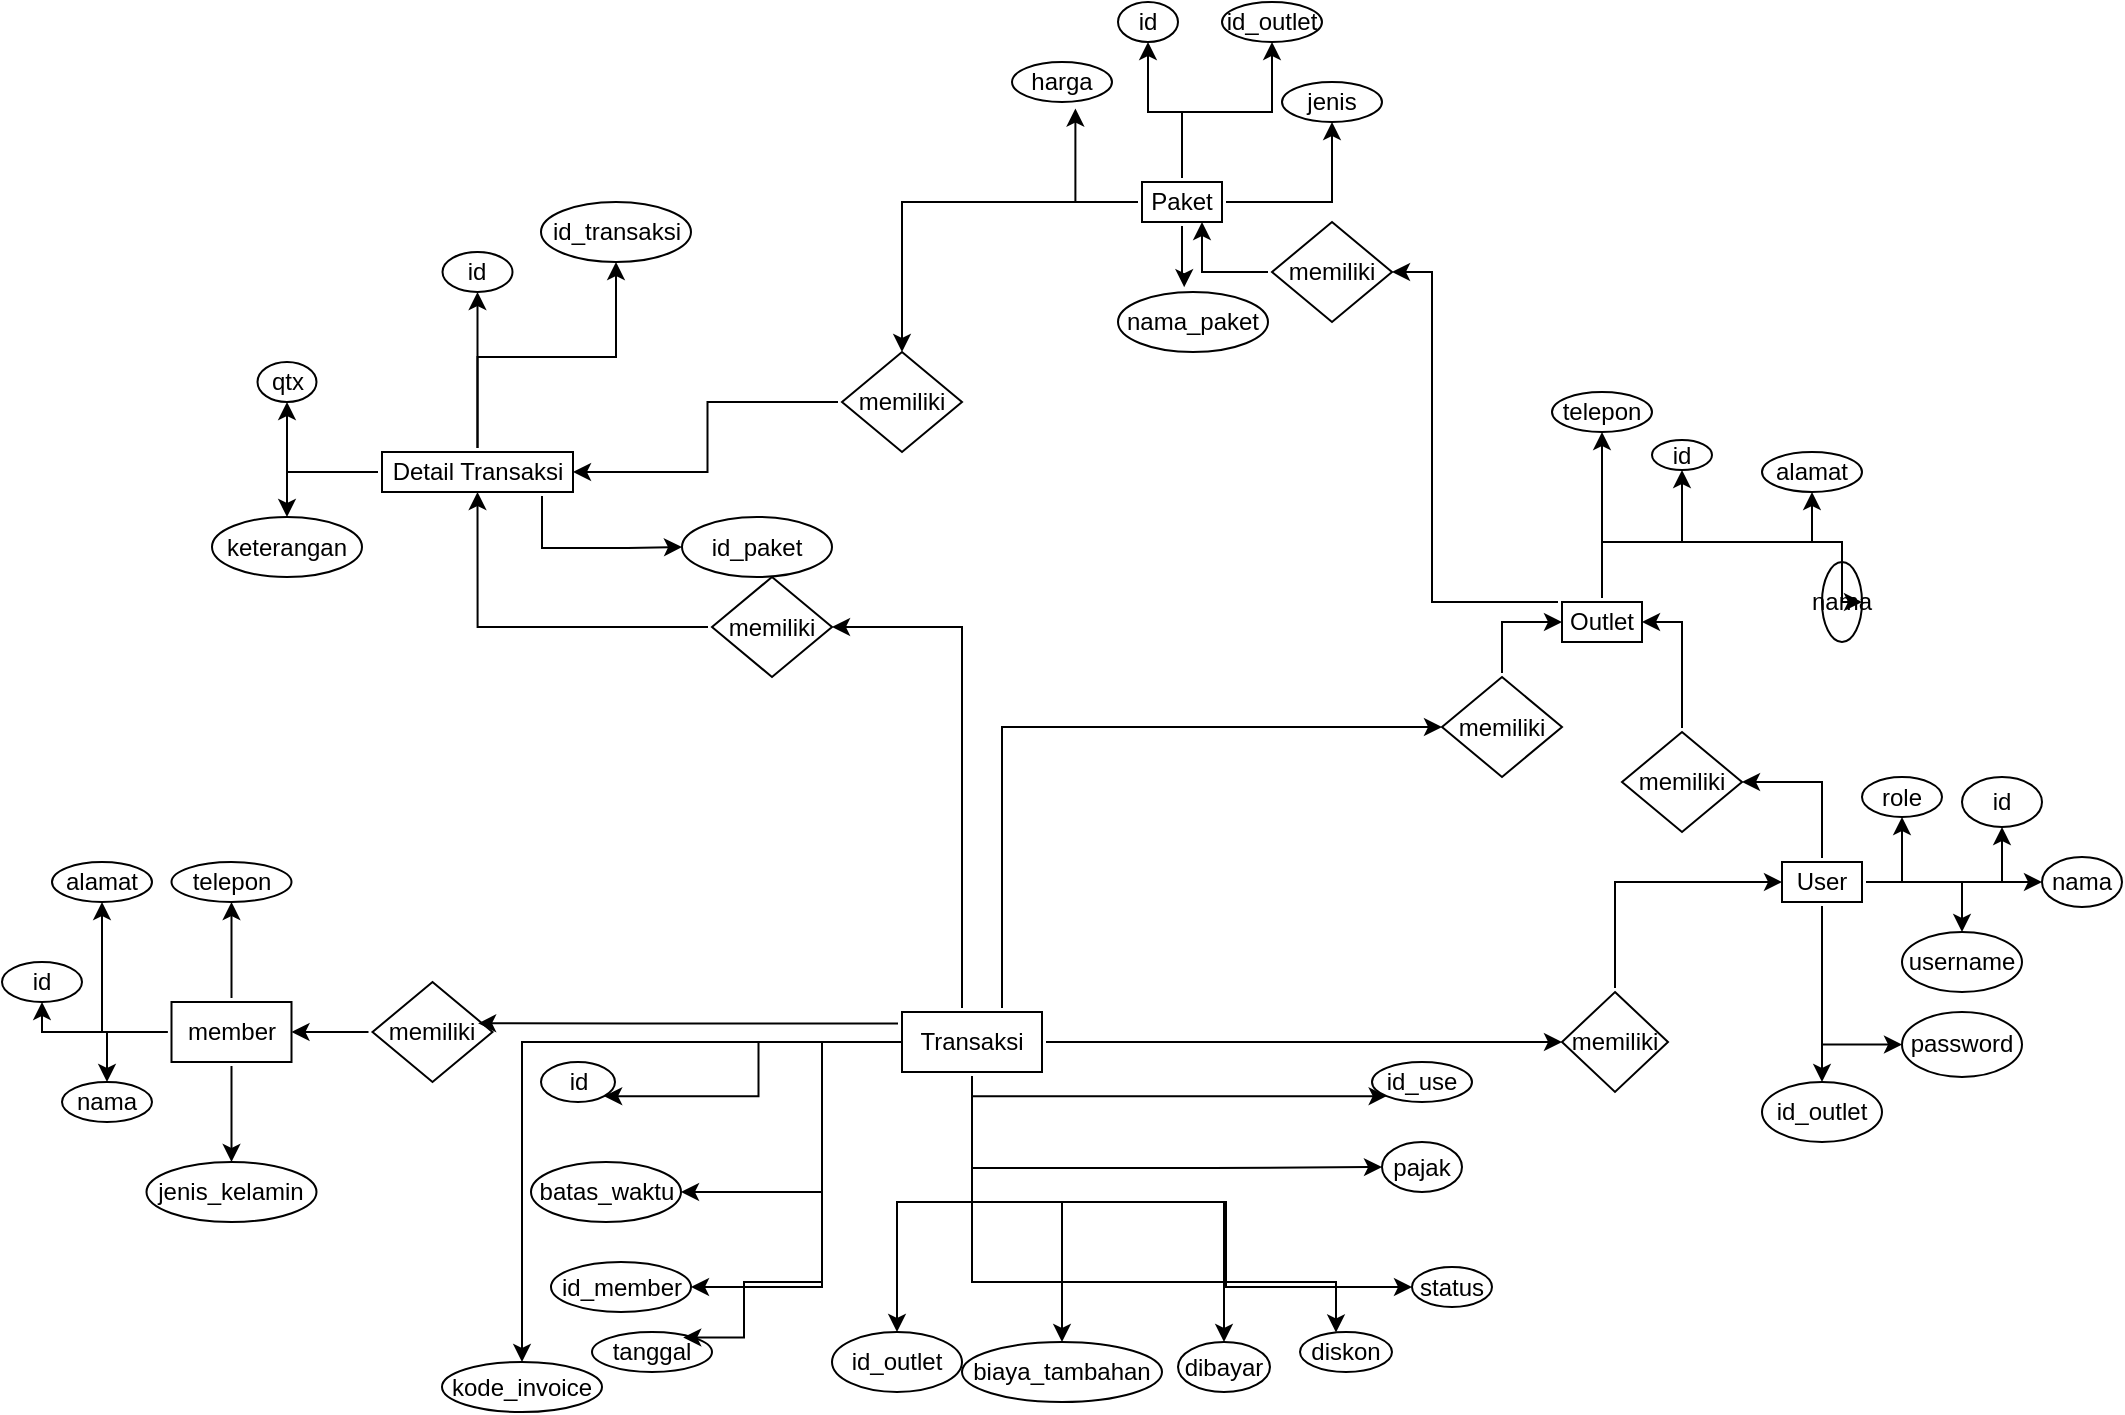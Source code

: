 <mxfile version="20.8.20" type="github">
  <diagram name="Halaman-1" id="Qou2P9rM99huDepKT0rA">
    <mxGraphModel dx="1517" dy="604" grid="1" gridSize="10" guides="1" tooltips="1" connect="1" arrows="1" fold="1" page="1" pageScale="1" pageWidth="827" pageHeight="1169" math="0" shadow="0">
      <root>
        <mxCell id="0" />
        <mxCell id="1" parent="0" />
        <mxCell id="KCo2fHze2O6bLubkQ83y-54" style="edgeStyle=orthogonalEdgeStyle;rounded=0;orthogonalLoop=1;jettySize=auto;html=1;entryX=0.76;entryY=0.137;entryDx=0;entryDy=0;entryPerimeter=0;" edge="1" parent="1" source="KCo2fHze2O6bLubkQ83y-4" target="KCo2fHze2O6bLubkQ83y-20">
          <mxGeometry relative="1" as="geometry">
            <Array as="points">
              <mxPoint x="390" y="870" />
              <mxPoint x="390" y="990" />
              <mxPoint x="351" y="990" />
            </Array>
          </mxGeometry>
        </mxCell>
        <mxCell id="KCo2fHze2O6bLubkQ83y-59" style="edgeStyle=orthogonalEdgeStyle;rounded=0;orthogonalLoop=1;jettySize=auto;html=1;entryX=0.88;entryY=0.413;entryDx=0;entryDy=0;entryPerimeter=0;sourcePerimeterSpacing=2;" edge="1" parent="1" source="KCo2fHze2O6bLubkQ83y-4" target="KCo2fHze2O6bLubkQ83y-25">
          <mxGeometry relative="1" as="geometry">
            <Array as="points">
              <mxPoint x="295" y="860" />
            </Array>
          </mxGeometry>
        </mxCell>
        <mxCell id="KCo2fHze2O6bLubkQ83y-76" style="edgeStyle=orthogonalEdgeStyle;rounded=0;orthogonalLoop=1;jettySize=auto;html=1;sourcePerimeterSpacing=2;" edge="1" parent="1" source="KCo2fHze2O6bLubkQ83y-4" target="KCo2fHze2O6bLubkQ83y-66">
          <mxGeometry relative="1" as="geometry" />
        </mxCell>
        <mxCell id="KCo2fHze2O6bLubkQ83y-101" style="edgeStyle=orthogonalEdgeStyle;rounded=0;orthogonalLoop=1;jettySize=auto;html=1;entryX=0;entryY=0.5;entryDx=0;entryDy=0;sourcePerimeterSpacing=2;" edge="1" parent="1" source="KCo2fHze2O6bLubkQ83y-4" target="KCo2fHze2O6bLubkQ83y-99">
          <mxGeometry relative="1" as="geometry">
            <Array as="points">
              <mxPoint x="480" y="713" />
            </Array>
          </mxGeometry>
        </mxCell>
        <mxCell id="KCo2fHze2O6bLubkQ83y-160" style="edgeStyle=orthogonalEdgeStyle;rounded=0;orthogonalLoop=1;jettySize=auto;html=1;entryX=1;entryY=0.5;entryDx=0;entryDy=0;sourcePerimeterSpacing=2;" edge="1" parent="1" source="KCo2fHze2O6bLubkQ83y-4" target="KCo2fHze2O6bLubkQ83y-142">
          <mxGeometry relative="1" as="geometry">
            <Array as="points">
              <mxPoint x="460" y="663" />
            </Array>
          </mxGeometry>
        </mxCell>
        <mxCell id="KCo2fHze2O6bLubkQ83y-163" style="edgeStyle=orthogonalEdgeStyle;rounded=0;orthogonalLoop=1;jettySize=auto;html=1;entryX=1;entryY=1;entryDx=0;entryDy=0;sourcePerimeterSpacing=2;" edge="1" parent="1" source="KCo2fHze2O6bLubkQ83y-4" target="KCo2fHze2O6bLubkQ83y-11">
          <mxGeometry relative="1" as="geometry" />
        </mxCell>
        <mxCell id="KCo2fHze2O6bLubkQ83y-164" style="edgeStyle=orthogonalEdgeStyle;rounded=0;orthogonalLoop=1;jettySize=auto;html=1;entryX=1;entryY=0.5;entryDx=0;entryDy=0;sourcePerimeterSpacing=2;" edge="1" parent="1" source="KCo2fHze2O6bLubkQ83y-4" target="KCo2fHze2O6bLubkQ83y-19">
          <mxGeometry relative="1" as="geometry">
            <Array as="points">
              <mxPoint x="390" y="870" />
              <mxPoint x="390" y="945" />
            </Array>
          </mxGeometry>
        </mxCell>
        <mxCell id="KCo2fHze2O6bLubkQ83y-165" style="edgeStyle=orthogonalEdgeStyle;rounded=0;orthogonalLoop=1;jettySize=auto;html=1;entryX=1;entryY=0.5;entryDx=0;entryDy=0;sourcePerimeterSpacing=2;" edge="1" parent="1" source="KCo2fHze2O6bLubkQ83y-4" target="KCo2fHze2O6bLubkQ83y-22">
          <mxGeometry relative="1" as="geometry">
            <Array as="points">
              <mxPoint x="390" y="870" />
              <mxPoint x="390" y="993" />
            </Array>
          </mxGeometry>
        </mxCell>
        <mxCell id="KCo2fHze2O6bLubkQ83y-166" style="edgeStyle=orthogonalEdgeStyle;rounded=0;orthogonalLoop=1;jettySize=auto;html=1;entryX=0.5;entryY=0;entryDx=0;entryDy=0;sourcePerimeterSpacing=2;" edge="1" parent="1" source="KCo2fHze2O6bLubkQ83y-4" target="KCo2fHze2O6bLubkQ83y-23">
          <mxGeometry relative="1" as="geometry">
            <Array as="points">
              <mxPoint x="240" y="870" />
            </Array>
          </mxGeometry>
        </mxCell>
        <mxCell id="KCo2fHze2O6bLubkQ83y-167" style="edgeStyle=orthogonalEdgeStyle;rounded=0;orthogonalLoop=1;jettySize=auto;html=1;entryX=0.5;entryY=0;entryDx=0;entryDy=0;sourcePerimeterSpacing=2;" edge="1" parent="1" source="KCo2fHze2O6bLubkQ83y-4" target="KCo2fHze2O6bLubkQ83y-5">
          <mxGeometry relative="1" as="geometry" />
        </mxCell>
        <mxCell id="KCo2fHze2O6bLubkQ83y-168" style="edgeStyle=orthogonalEdgeStyle;rounded=0;orthogonalLoop=1;jettySize=auto;html=1;entryX=0.5;entryY=0;entryDx=0;entryDy=0;sourcePerimeterSpacing=2;" edge="1" parent="1" source="KCo2fHze2O6bLubkQ83y-4" target="KCo2fHze2O6bLubkQ83y-18">
          <mxGeometry relative="1" as="geometry">
            <Array as="points">
              <mxPoint x="465" y="950" />
              <mxPoint x="510" y="950" />
            </Array>
          </mxGeometry>
        </mxCell>
        <mxCell id="KCo2fHze2O6bLubkQ83y-169" style="edgeStyle=orthogonalEdgeStyle;rounded=0;orthogonalLoop=1;jettySize=auto;html=1;sourcePerimeterSpacing=2;" edge="1" parent="1" source="KCo2fHze2O6bLubkQ83y-4" target="KCo2fHze2O6bLubkQ83y-15">
          <mxGeometry relative="1" as="geometry">
            <Array as="points">
              <mxPoint x="465" y="950" />
              <mxPoint x="591" y="950" />
            </Array>
          </mxGeometry>
        </mxCell>
        <mxCell id="KCo2fHze2O6bLubkQ83y-170" style="edgeStyle=orthogonalEdgeStyle;rounded=0;orthogonalLoop=1;jettySize=auto;html=1;sourcePerimeterSpacing=2;" edge="1" parent="1" source="KCo2fHze2O6bLubkQ83y-4" target="KCo2fHze2O6bLubkQ83y-17">
          <mxGeometry relative="1" as="geometry">
            <Array as="points">
              <mxPoint x="465" y="990" />
              <mxPoint x="647" y="990" />
            </Array>
          </mxGeometry>
        </mxCell>
        <mxCell id="KCo2fHze2O6bLubkQ83y-172" style="edgeStyle=orthogonalEdgeStyle;rounded=0;orthogonalLoop=1;jettySize=auto;html=1;entryX=0;entryY=0.5;entryDx=0;entryDy=0;sourcePerimeterSpacing=2;" edge="1" parent="1" source="KCo2fHze2O6bLubkQ83y-4" target="KCo2fHze2O6bLubkQ83y-24">
          <mxGeometry relative="1" as="geometry">
            <Array as="points">
              <mxPoint x="465" y="950" />
              <mxPoint x="592" y="950" />
              <mxPoint x="592" y="993" />
            </Array>
          </mxGeometry>
        </mxCell>
        <mxCell id="KCo2fHze2O6bLubkQ83y-174" style="edgeStyle=orthogonalEdgeStyle;rounded=0;orthogonalLoop=1;jettySize=auto;html=1;entryX=0;entryY=0.5;entryDx=0;entryDy=0;sourcePerimeterSpacing=2;" edge="1" parent="1" source="KCo2fHze2O6bLubkQ83y-4" target="KCo2fHze2O6bLubkQ83y-16">
          <mxGeometry relative="1" as="geometry">
            <Array as="points">
              <mxPoint x="465" y="933" />
              <mxPoint x="585" y="933" />
            </Array>
          </mxGeometry>
        </mxCell>
        <mxCell id="KCo2fHze2O6bLubkQ83y-176" style="edgeStyle=orthogonalEdgeStyle;rounded=0;orthogonalLoop=1;jettySize=auto;html=1;entryX=0;entryY=1;entryDx=0;entryDy=0;sourcePerimeterSpacing=2;" edge="1" parent="1" source="KCo2fHze2O6bLubkQ83y-4" target="KCo2fHze2O6bLubkQ83y-14">
          <mxGeometry relative="1" as="geometry">
            <Array as="points">
              <mxPoint x="465" y="897" />
            </Array>
          </mxGeometry>
        </mxCell>
        <mxCell id="KCo2fHze2O6bLubkQ83y-4" value="Transaksi" style="rounded=0;whiteSpace=wrap;html=1;fillStyle=hatch;fillColor=none;gradientColor=default;" vertex="1" parent="1">
          <mxGeometry x="430" y="855" width="70" height="30" as="geometry" />
        </mxCell>
        <mxCell id="KCo2fHze2O6bLubkQ83y-5" value="id_outlet" style="ellipse;whiteSpace=wrap;html=1;fillStyle=hatch;fillColor=none;gradientColor=default;" vertex="1" parent="1">
          <mxGeometry x="395" y="1015" width="65" height="30" as="geometry" />
        </mxCell>
        <mxCell id="KCo2fHze2O6bLubkQ83y-11" value="id" style="ellipse;whiteSpace=wrap;html=1;fillStyle=hatch;fillColor=none;gradientColor=default;" vertex="1" parent="1">
          <mxGeometry x="249.5" y="880" width="37" height="20" as="geometry" />
        </mxCell>
        <mxCell id="KCo2fHze2O6bLubkQ83y-14" value="id_use" style="ellipse;whiteSpace=wrap;html=1;fillStyle=hatch;fillColor=none;gradientColor=default;" vertex="1" parent="1">
          <mxGeometry x="665" y="880" width="50" height="20" as="geometry" />
        </mxCell>
        <mxCell id="KCo2fHze2O6bLubkQ83y-15" value="dibayar" style="ellipse;whiteSpace=wrap;html=1;fillStyle=hatch;fillColor=none;gradientColor=default;direction=south;" vertex="1" parent="1">
          <mxGeometry x="568" y="1020" width="46" height="25" as="geometry" />
        </mxCell>
        <mxCell id="KCo2fHze2O6bLubkQ83y-16" value="pajak" style="ellipse;whiteSpace=wrap;html=1;fillStyle=hatch;fillColor=none;gradientColor=default;" vertex="1" parent="1">
          <mxGeometry x="670" y="920" width="40" height="25" as="geometry" />
        </mxCell>
        <mxCell id="KCo2fHze2O6bLubkQ83y-17" value="diskon" style="ellipse;whiteSpace=wrap;html=1;fillStyle=hatch;fillColor=none;gradientColor=default;" vertex="1" parent="1">
          <mxGeometry x="629" y="1015" width="46" height="20" as="geometry" />
        </mxCell>
        <mxCell id="KCo2fHze2O6bLubkQ83y-18" value="biaya_tambahan" style="ellipse;whiteSpace=wrap;html=1;fillStyle=hatch;fillColor=none;gradientColor=default;" vertex="1" parent="1">
          <mxGeometry x="460" y="1020" width="100" height="30" as="geometry" />
        </mxCell>
        <mxCell id="KCo2fHze2O6bLubkQ83y-19" value="batas_waktu" style="ellipse;whiteSpace=wrap;html=1;fillStyle=hatch;fillColor=none;gradientColor=default;" vertex="1" parent="1">
          <mxGeometry x="244.5" y="930" width="75" height="30" as="geometry" />
        </mxCell>
        <mxCell id="KCo2fHze2O6bLubkQ83y-20" value="tanggal" style="ellipse;whiteSpace=wrap;html=1;fillStyle=hatch;fillColor=none;gradientColor=default;" vertex="1" parent="1">
          <mxGeometry x="275" y="1015" width="60" height="20" as="geometry" />
        </mxCell>
        <mxCell id="KCo2fHze2O6bLubkQ83y-22" value="id_member" style="ellipse;whiteSpace=wrap;html=1;fillStyle=hatch;fillColor=none;gradientColor=default;" vertex="1" parent="1">
          <mxGeometry x="254.5" y="980" width="70" height="25" as="geometry" />
        </mxCell>
        <mxCell id="KCo2fHze2O6bLubkQ83y-23" value="kode_invoice" style="ellipse;whiteSpace=wrap;html=1;fillStyle=hatch;fillColor=none;gradientColor=default;" vertex="1" parent="1">
          <mxGeometry x="200" y="1030" width="80" height="25" as="geometry" />
        </mxCell>
        <mxCell id="KCo2fHze2O6bLubkQ83y-24" value="status" style="ellipse;whiteSpace=wrap;html=1;fillStyle=hatch;fillColor=none;gradientColor=default;" vertex="1" parent="1">
          <mxGeometry x="685" y="982.5" width="40" height="20" as="geometry" />
        </mxCell>
        <mxCell id="KCo2fHze2O6bLubkQ83y-60" style="edgeStyle=orthogonalEdgeStyle;rounded=0;orthogonalLoop=1;jettySize=auto;html=1;sourcePerimeterSpacing=2;" edge="1" parent="1" source="KCo2fHze2O6bLubkQ83y-25" target="KCo2fHze2O6bLubkQ83y-31">
          <mxGeometry relative="1" as="geometry" />
        </mxCell>
        <mxCell id="KCo2fHze2O6bLubkQ83y-25" value="memiliki" style="rhombus;whiteSpace=wrap;html=1;fillStyle=hatch;fillColor=none;gradientColor=default;" vertex="1" parent="1">
          <mxGeometry x="165.25" y="840" width="60" height="50" as="geometry" />
        </mxCell>
        <mxCell id="KCo2fHze2O6bLubkQ83y-26" value="telepon" style="ellipse;whiteSpace=wrap;html=1;fillStyle=hatch;fillColor=none;gradientColor=default;" vertex="1" parent="1">
          <mxGeometry x="64.75" y="780" width="60" height="20" as="geometry" />
        </mxCell>
        <mxCell id="KCo2fHze2O6bLubkQ83y-27" value="alamat" style="ellipse;whiteSpace=wrap;html=1;fillStyle=hatch;fillColor=none;gradientColor=default;" vertex="1" parent="1">
          <mxGeometry x="5" y="780" width="50" height="20" as="geometry" />
        </mxCell>
        <mxCell id="KCo2fHze2O6bLubkQ83y-28" value="nama" style="ellipse;whiteSpace=wrap;html=1;fillStyle=hatch;fillColor=none;gradientColor=default;" vertex="1" parent="1">
          <mxGeometry x="10" y="890" width="45" height="20" as="geometry" />
        </mxCell>
        <mxCell id="KCo2fHze2O6bLubkQ83y-29" value="id" style="ellipse;whiteSpace=wrap;html=1;fillStyle=hatch;fillColor=none;gradientColor=default;" vertex="1" parent="1">
          <mxGeometry x="-20" y="830" width="40" height="20" as="geometry" />
        </mxCell>
        <mxCell id="KCo2fHze2O6bLubkQ83y-30" value="jenis_kelamin" style="ellipse;whiteSpace=wrap;html=1;fillStyle=hatch;fillColor=none;gradientColor=default;" vertex="1" parent="1">
          <mxGeometry x="52.25" y="930" width="85" height="30" as="geometry" />
        </mxCell>
        <mxCell id="KCo2fHze2O6bLubkQ83y-61" style="edgeStyle=orthogonalEdgeStyle;rounded=0;orthogonalLoop=1;jettySize=auto;html=1;entryX=0.5;entryY=1;entryDx=0;entryDy=0;sourcePerimeterSpacing=2;" edge="1" parent="1" source="KCo2fHze2O6bLubkQ83y-31" target="KCo2fHze2O6bLubkQ83y-26">
          <mxGeometry relative="1" as="geometry" />
        </mxCell>
        <mxCell id="KCo2fHze2O6bLubkQ83y-62" style="edgeStyle=orthogonalEdgeStyle;rounded=0;orthogonalLoop=1;jettySize=auto;html=1;entryX=0.5;entryY=1;entryDx=0;entryDy=0;sourcePerimeterSpacing=2;" edge="1" parent="1" source="KCo2fHze2O6bLubkQ83y-31" target="KCo2fHze2O6bLubkQ83y-27">
          <mxGeometry relative="1" as="geometry" />
        </mxCell>
        <mxCell id="KCo2fHze2O6bLubkQ83y-65" style="edgeStyle=orthogonalEdgeStyle;rounded=0;orthogonalLoop=1;jettySize=auto;html=1;sourcePerimeterSpacing=2;" edge="1" parent="1" source="KCo2fHze2O6bLubkQ83y-31" target="KCo2fHze2O6bLubkQ83y-30">
          <mxGeometry relative="1" as="geometry" />
        </mxCell>
        <mxCell id="KCo2fHze2O6bLubkQ83y-157" style="edgeStyle=orthogonalEdgeStyle;rounded=0;orthogonalLoop=1;jettySize=auto;html=1;entryX=0.5;entryY=1;entryDx=0;entryDy=0;sourcePerimeterSpacing=2;" edge="1" parent="1" source="KCo2fHze2O6bLubkQ83y-31" target="KCo2fHze2O6bLubkQ83y-29">
          <mxGeometry relative="1" as="geometry">
            <Array as="points">
              <mxPoint y="865" />
            </Array>
          </mxGeometry>
        </mxCell>
        <mxCell id="KCo2fHze2O6bLubkQ83y-158" style="edgeStyle=orthogonalEdgeStyle;rounded=0;orthogonalLoop=1;jettySize=auto;html=1;entryX=0.5;entryY=0;entryDx=0;entryDy=0;sourcePerimeterSpacing=2;" edge="1" parent="1" source="KCo2fHze2O6bLubkQ83y-31" target="KCo2fHze2O6bLubkQ83y-28">
          <mxGeometry relative="1" as="geometry" />
        </mxCell>
        <mxCell id="KCo2fHze2O6bLubkQ83y-31" value="member" style="rounded=0;whiteSpace=wrap;html=1;fillStyle=hatch;fillColor=none;gradientColor=default;" vertex="1" parent="1">
          <mxGeometry x="64.75" y="850" width="60" height="30" as="geometry" />
        </mxCell>
        <mxCell id="KCo2fHze2O6bLubkQ83y-88" style="edgeStyle=orthogonalEdgeStyle;rounded=0;orthogonalLoop=1;jettySize=auto;html=1;entryX=0;entryY=0.5;entryDx=0;entryDy=0;sourcePerimeterSpacing=2;" edge="1" parent="1" source="KCo2fHze2O6bLubkQ83y-66" target="KCo2fHze2O6bLubkQ83y-77">
          <mxGeometry relative="1" as="geometry">
            <Array as="points">
              <mxPoint x="786" y="790" />
            </Array>
          </mxGeometry>
        </mxCell>
        <mxCell id="KCo2fHze2O6bLubkQ83y-66" value="memiliki" style="rhombus;whiteSpace=wrap;html=1;fillStyle=hatch;fillColor=none;gradientColor=default;" vertex="1" parent="1">
          <mxGeometry x="760" y="845" width="53" height="50" as="geometry" />
        </mxCell>
        <mxCell id="KCo2fHze2O6bLubkQ83y-90" style="edgeStyle=orthogonalEdgeStyle;rounded=0;orthogonalLoop=1;jettySize=auto;html=1;entryX=0.5;entryY=1;entryDx=0;entryDy=0;sourcePerimeterSpacing=2;" edge="1" parent="1" source="KCo2fHze2O6bLubkQ83y-77" target="KCo2fHze2O6bLubkQ83y-80">
          <mxGeometry relative="1" as="geometry" />
        </mxCell>
        <mxCell id="KCo2fHze2O6bLubkQ83y-91" style="edgeStyle=orthogonalEdgeStyle;rounded=0;orthogonalLoop=1;jettySize=auto;html=1;sourcePerimeterSpacing=2;" edge="1" parent="1" source="KCo2fHze2O6bLubkQ83y-77" target="KCo2fHze2O6bLubkQ83y-81">
          <mxGeometry relative="1" as="geometry">
            <Array as="points">
              <mxPoint x="960" y="790" />
              <mxPoint x="960" y="790" />
            </Array>
          </mxGeometry>
        </mxCell>
        <mxCell id="KCo2fHze2O6bLubkQ83y-92" style="edgeStyle=orthogonalEdgeStyle;rounded=0;orthogonalLoop=1;jettySize=auto;html=1;entryX=0.5;entryY=0;entryDx=0;entryDy=0;sourcePerimeterSpacing=2;" edge="1" parent="1" source="KCo2fHze2O6bLubkQ83y-77" target="KCo2fHze2O6bLubkQ83y-82">
          <mxGeometry relative="1" as="geometry" />
        </mxCell>
        <mxCell id="KCo2fHze2O6bLubkQ83y-94" style="edgeStyle=orthogonalEdgeStyle;rounded=0;orthogonalLoop=1;jettySize=auto;html=1;sourcePerimeterSpacing=2;" edge="1" parent="1" source="KCo2fHze2O6bLubkQ83y-77" target="KCo2fHze2O6bLubkQ83y-84">
          <mxGeometry relative="1" as="geometry" />
        </mxCell>
        <mxCell id="KCo2fHze2O6bLubkQ83y-95" style="edgeStyle=orthogonalEdgeStyle;rounded=0;orthogonalLoop=1;jettySize=auto;html=1;entryX=0;entryY=0.5;entryDx=0;entryDy=0;sourcePerimeterSpacing=2;" edge="1" parent="1" source="KCo2fHze2O6bLubkQ83y-77" target="KCo2fHze2O6bLubkQ83y-83">
          <mxGeometry relative="1" as="geometry">
            <Array as="points">
              <mxPoint x="890" y="871" />
            </Array>
          </mxGeometry>
        </mxCell>
        <mxCell id="KCo2fHze2O6bLubkQ83y-97" style="edgeStyle=orthogonalEdgeStyle;rounded=0;orthogonalLoop=1;jettySize=auto;html=1;entryX=1;entryY=0.5;entryDx=0;entryDy=0;sourcePerimeterSpacing=2;" edge="1" parent="1" source="KCo2fHze2O6bLubkQ83y-77" target="KCo2fHze2O6bLubkQ83y-78">
          <mxGeometry relative="1" as="geometry">
            <Array as="points">
              <mxPoint x="890" y="740" />
            </Array>
          </mxGeometry>
        </mxCell>
        <mxCell id="KCo2fHze2O6bLubkQ83y-98" style="edgeStyle=orthogonalEdgeStyle;rounded=0;orthogonalLoop=1;jettySize=auto;html=1;entryX=1;entryY=0.5;entryDx=0;entryDy=0;sourcePerimeterSpacing=2;" edge="1" parent="1" source="KCo2fHze2O6bLubkQ83y-77" target="KCo2fHze2O6bLubkQ83y-85">
          <mxGeometry relative="1" as="geometry">
            <Array as="points">
              <mxPoint x="930" y="790" />
              <mxPoint x="930" y="760" />
            </Array>
          </mxGeometry>
        </mxCell>
        <mxCell id="KCo2fHze2O6bLubkQ83y-77" value="User" style="rounded=0;whiteSpace=wrap;html=1;fillStyle=hatch;fillColor=none;gradientColor=default;" vertex="1" parent="1">
          <mxGeometry x="870" y="780" width="40" height="20" as="geometry" />
        </mxCell>
        <mxCell id="KCo2fHze2O6bLubkQ83y-103" style="edgeStyle=orthogonalEdgeStyle;rounded=0;orthogonalLoop=1;jettySize=auto;html=1;entryX=1;entryY=0.5;entryDx=0;entryDy=0;sourcePerimeterSpacing=2;" edge="1" parent="1" source="KCo2fHze2O6bLubkQ83y-78" target="KCo2fHze2O6bLubkQ83y-102">
          <mxGeometry relative="1" as="geometry">
            <Array as="points">
              <mxPoint x="820" y="660" />
            </Array>
          </mxGeometry>
        </mxCell>
        <mxCell id="KCo2fHze2O6bLubkQ83y-78" value="memiliki" style="rhombus;whiteSpace=wrap;html=1;fillStyle=hatch;fillColor=none;gradientColor=default;" vertex="1" parent="1">
          <mxGeometry x="790" y="715" width="60" height="50" as="geometry" />
        </mxCell>
        <mxCell id="KCo2fHze2O6bLubkQ83y-80" value="id" style="ellipse;whiteSpace=wrap;html=1;fillStyle=hatch;fillColor=none;gradientColor=default;" vertex="1" parent="1">
          <mxGeometry x="960" y="737.5" width="40" height="25" as="geometry" />
        </mxCell>
        <mxCell id="KCo2fHze2O6bLubkQ83y-81" value="nama" style="ellipse;whiteSpace=wrap;html=1;fillStyle=hatch;fillColor=none;gradientColor=default;" vertex="1" parent="1">
          <mxGeometry x="1000" y="777.5" width="40" height="25" as="geometry" />
        </mxCell>
        <mxCell id="KCo2fHze2O6bLubkQ83y-82" value="username" style="ellipse;whiteSpace=wrap;html=1;fillStyle=hatch;fillColor=none;gradientColor=default;" vertex="1" parent="1">
          <mxGeometry x="930" y="815" width="60" height="30" as="geometry" />
        </mxCell>
        <mxCell id="KCo2fHze2O6bLubkQ83y-83" value="password" style="ellipse;whiteSpace=wrap;html=1;fillStyle=hatch;fillColor=none;gradientColor=default;" vertex="1" parent="1">
          <mxGeometry x="930" y="855" width="60" height="32.5" as="geometry" />
        </mxCell>
        <mxCell id="KCo2fHze2O6bLubkQ83y-84" value="id_outlet" style="ellipse;whiteSpace=wrap;html=1;fillStyle=hatch;fillColor=none;gradientColor=default;" vertex="1" parent="1">
          <mxGeometry x="860" y="890" width="60" height="30" as="geometry" />
        </mxCell>
        <mxCell id="KCo2fHze2O6bLubkQ83y-85" value="role" style="ellipse;whiteSpace=wrap;html=1;fillStyle=hatch;fillColor=none;gradientColor=default;direction=south;" vertex="1" parent="1">
          <mxGeometry x="910" y="737.5" width="40" height="20" as="geometry" />
        </mxCell>
        <mxCell id="KCo2fHze2O6bLubkQ83y-104" style="edgeStyle=orthogonalEdgeStyle;rounded=0;orthogonalLoop=1;jettySize=auto;html=1;entryX=0;entryY=0.5;entryDx=0;entryDy=0;sourcePerimeterSpacing=2;" edge="1" parent="1" source="KCo2fHze2O6bLubkQ83y-99" target="KCo2fHze2O6bLubkQ83y-102">
          <mxGeometry relative="1" as="geometry">
            <Array as="points">
              <mxPoint x="730" y="660" />
            </Array>
          </mxGeometry>
        </mxCell>
        <mxCell id="KCo2fHze2O6bLubkQ83y-99" value="memiliki" style="rhombus;whiteSpace=wrap;html=1;fillStyle=hatch;fillColor=none;gradientColor=default;" vertex="1" parent="1">
          <mxGeometry x="700" y="687.5" width="60" height="50" as="geometry" />
        </mxCell>
        <mxCell id="KCo2fHze2O6bLubkQ83y-110" style="edgeStyle=orthogonalEdgeStyle;rounded=0;orthogonalLoop=1;jettySize=auto;html=1;entryX=1;entryY=0.5;entryDx=0;entryDy=0;sourcePerimeterSpacing=2;" edge="1" parent="1" source="KCo2fHze2O6bLubkQ83y-102" target="KCo2fHze2O6bLubkQ83y-108">
          <mxGeometry relative="1" as="geometry" />
        </mxCell>
        <mxCell id="KCo2fHze2O6bLubkQ83y-111" style="edgeStyle=orthogonalEdgeStyle;rounded=0;orthogonalLoop=1;jettySize=auto;html=1;sourcePerimeterSpacing=2;entryX=1;entryY=0.5;entryDx=0;entryDy=0;" edge="1" parent="1" source="KCo2fHze2O6bLubkQ83y-102" target="KCo2fHze2O6bLubkQ83y-105">
          <mxGeometry relative="1" as="geometry">
            <mxPoint x="828" y="600" as="targetPoint" />
            <Array as="points">
              <mxPoint x="780" y="620" />
              <mxPoint x="820" y="620" />
            </Array>
          </mxGeometry>
        </mxCell>
        <mxCell id="KCo2fHze2O6bLubkQ83y-113" style="edgeStyle=orthogonalEdgeStyle;rounded=0;orthogonalLoop=1;jettySize=auto;html=1;sourcePerimeterSpacing=2;entryX=0;entryY=0.5;entryDx=0;entryDy=0;" edge="1" parent="1" source="KCo2fHze2O6bLubkQ83y-102" target="KCo2fHze2O6bLubkQ83y-107">
          <mxGeometry relative="1" as="geometry">
            <mxPoint x="900" y="630" as="targetPoint" />
            <Array as="points">
              <mxPoint x="780" y="620" />
              <mxPoint x="900" y="620" />
              <mxPoint x="900" y="650" />
            </Array>
          </mxGeometry>
        </mxCell>
        <mxCell id="KCo2fHze2O6bLubkQ83y-115" style="edgeStyle=orthogonalEdgeStyle;rounded=0;orthogonalLoop=1;jettySize=auto;html=1;sourcePerimeterSpacing=2;" edge="1" parent="1" source="KCo2fHze2O6bLubkQ83y-102" target="KCo2fHze2O6bLubkQ83y-114">
          <mxGeometry relative="1" as="geometry">
            <Array as="points">
              <mxPoint x="695" y="650" />
            </Array>
          </mxGeometry>
        </mxCell>
        <mxCell id="KCo2fHze2O6bLubkQ83y-125" style="edgeStyle=orthogonalEdgeStyle;rounded=0;orthogonalLoop=1;jettySize=auto;html=1;entryX=1;entryY=0.5;entryDx=0;entryDy=0;sourcePerimeterSpacing=2;" edge="1" parent="1" source="KCo2fHze2O6bLubkQ83y-102" target="KCo2fHze2O6bLubkQ83y-106">
          <mxGeometry relative="1" as="geometry">
            <Array as="points">
              <mxPoint x="780" y="620" />
              <mxPoint x="885" y="620" />
            </Array>
          </mxGeometry>
        </mxCell>
        <mxCell id="KCo2fHze2O6bLubkQ83y-102" value="Outlet" style="rounded=0;whiteSpace=wrap;html=1;fillStyle=hatch;fillColor=none;gradientColor=default;" vertex="1" parent="1">
          <mxGeometry x="760" y="650" width="40" height="20" as="geometry" />
        </mxCell>
        <mxCell id="KCo2fHze2O6bLubkQ83y-105" value="id" style="ellipse;whiteSpace=wrap;html=1;fillStyle=hatch;fillColor=none;gradientColor=default;direction=south;" vertex="1" parent="1">
          <mxGeometry x="805" y="569" width="30" height="15" as="geometry" />
        </mxCell>
        <mxCell id="KCo2fHze2O6bLubkQ83y-106" value="alamat" style="ellipse;whiteSpace=wrap;html=1;fillStyle=hatch;fillColor=none;gradientColor=default;direction=south;" vertex="1" parent="1">
          <mxGeometry x="860" y="575" width="50" height="20" as="geometry" />
        </mxCell>
        <mxCell id="KCo2fHze2O6bLubkQ83y-107" value="nama" style="ellipse;whiteSpace=wrap;html=1;fillStyle=hatch;fillColor=none;gradientColor=default;direction=west;" vertex="1" parent="1">
          <mxGeometry x="890" y="630" width="20" height="40" as="geometry" />
        </mxCell>
        <mxCell id="KCo2fHze2O6bLubkQ83y-108" value="telepon" style="ellipse;whiteSpace=wrap;html=1;fillStyle=hatch;fillColor=none;gradientColor=default;direction=south;" vertex="1" parent="1">
          <mxGeometry x="755" y="545" width="50" height="20" as="geometry" />
        </mxCell>
        <mxCell id="KCo2fHze2O6bLubkQ83y-132" style="edgeStyle=orthogonalEdgeStyle;rounded=0;orthogonalLoop=1;jettySize=auto;html=1;entryX=0.75;entryY=1;entryDx=0;entryDy=0;sourcePerimeterSpacing=2;" edge="1" parent="1" source="KCo2fHze2O6bLubkQ83y-114" target="KCo2fHze2O6bLubkQ83y-116">
          <mxGeometry relative="1" as="geometry">
            <Array as="points">
              <mxPoint x="580" y="485" />
            </Array>
          </mxGeometry>
        </mxCell>
        <mxCell id="KCo2fHze2O6bLubkQ83y-114" value="memiliki" style="rhombus;whiteSpace=wrap;html=1;fillStyle=hatch;fillColor=none;gradientColor=default;" vertex="1" parent="1">
          <mxGeometry x="615" y="460" width="60" height="50" as="geometry" />
        </mxCell>
        <mxCell id="KCo2fHze2O6bLubkQ83y-127" style="edgeStyle=orthogonalEdgeStyle;rounded=0;orthogonalLoop=1;jettySize=auto;html=1;entryX=1;entryY=0.5;entryDx=0;entryDy=0;sourcePerimeterSpacing=2;" edge="1" parent="1" source="KCo2fHze2O6bLubkQ83y-116" target="KCo2fHze2O6bLubkQ83y-120">
          <mxGeometry relative="1" as="geometry" />
        </mxCell>
        <mxCell id="KCo2fHze2O6bLubkQ83y-128" style="edgeStyle=orthogonalEdgeStyle;rounded=0;orthogonalLoop=1;jettySize=auto;html=1;entryX=1;entryY=0.5;entryDx=0;entryDy=0;sourcePerimeterSpacing=2;" edge="1" parent="1" source="KCo2fHze2O6bLubkQ83y-116" target="KCo2fHze2O6bLubkQ83y-118">
          <mxGeometry relative="1" as="geometry" />
        </mxCell>
        <mxCell id="KCo2fHze2O6bLubkQ83y-129" style="edgeStyle=orthogonalEdgeStyle;rounded=0;orthogonalLoop=1;jettySize=auto;html=1;entryX=1;entryY=0.5;entryDx=0;entryDy=0;sourcePerimeterSpacing=2;" edge="1" parent="1" source="KCo2fHze2O6bLubkQ83y-116" target="KCo2fHze2O6bLubkQ83y-119">
          <mxGeometry relative="1" as="geometry" />
        </mxCell>
        <mxCell id="KCo2fHze2O6bLubkQ83y-130" style="edgeStyle=orthogonalEdgeStyle;rounded=0;orthogonalLoop=1;jettySize=auto;html=1;entryX=1.164;entryY=0.366;entryDx=0;entryDy=0;entryPerimeter=0;sourcePerimeterSpacing=2;" edge="1" parent="1" source="KCo2fHze2O6bLubkQ83y-116" target="KCo2fHze2O6bLubkQ83y-117">
          <mxGeometry relative="1" as="geometry" />
        </mxCell>
        <mxCell id="KCo2fHze2O6bLubkQ83y-131" style="edgeStyle=orthogonalEdgeStyle;rounded=0;orthogonalLoop=1;jettySize=auto;html=1;entryX=-0.081;entryY=0.559;entryDx=0;entryDy=0;entryPerimeter=0;sourcePerimeterSpacing=2;" edge="1" parent="1" source="KCo2fHze2O6bLubkQ83y-116" target="KCo2fHze2O6bLubkQ83y-121">
          <mxGeometry relative="1" as="geometry">
            <Array as="points">
              <mxPoint x="570" y="488" />
            </Array>
          </mxGeometry>
        </mxCell>
        <mxCell id="KCo2fHze2O6bLubkQ83y-134" style="edgeStyle=orthogonalEdgeStyle;rounded=0;orthogonalLoop=1;jettySize=auto;html=1;sourcePerimeterSpacing=2;entryX=0.5;entryY=0;entryDx=0;entryDy=0;" edge="1" parent="1" source="KCo2fHze2O6bLubkQ83y-116" target="KCo2fHze2O6bLubkQ83y-133">
          <mxGeometry relative="1" as="geometry">
            <mxPoint x="414" y="490" as="targetPoint" />
            <Array as="points">
              <mxPoint x="430" y="450" />
            </Array>
          </mxGeometry>
        </mxCell>
        <mxCell id="KCo2fHze2O6bLubkQ83y-116" value="Paket" style="rounded=0;whiteSpace=wrap;html=1;fillStyle=hatch;fillColor=none;gradientColor=default;" vertex="1" parent="1">
          <mxGeometry x="550" y="440" width="40" height="20" as="geometry" />
        </mxCell>
        <mxCell id="KCo2fHze2O6bLubkQ83y-117" value="harga" style="ellipse;whiteSpace=wrap;html=1;fillStyle=hatch;fillColor=none;gradientColor=default;direction=south;" vertex="1" parent="1">
          <mxGeometry x="485" y="380" width="50" height="20" as="geometry" />
        </mxCell>
        <mxCell id="KCo2fHze2O6bLubkQ83y-118" value="id_outlet" style="ellipse;whiteSpace=wrap;html=1;fillStyle=hatch;fillColor=none;gradientColor=default;direction=south;" vertex="1" parent="1">
          <mxGeometry x="590" y="350" width="50" height="20" as="geometry" />
        </mxCell>
        <mxCell id="KCo2fHze2O6bLubkQ83y-119" value="jenis" style="ellipse;whiteSpace=wrap;html=1;fillStyle=hatch;fillColor=none;gradientColor=default;direction=south;" vertex="1" parent="1">
          <mxGeometry x="620" y="390" width="50" height="20" as="geometry" />
        </mxCell>
        <mxCell id="KCo2fHze2O6bLubkQ83y-120" value="id" style="ellipse;whiteSpace=wrap;html=1;fillStyle=hatch;fillColor=none;gradientColor=default;direction=south;" vertex="1" parent="1">
          <mxGeometry x="538" y="350" width="30" height="20" as="geometry" />
        </mxCell>
        <mxCell id="KCo2fHze2O6bLubkQ83y-121" value="nama_paket" style="ellipse;whiteSpace=wrap;html=1;fillStyle=hatch;fillColor=none;gradientColor=default;direction=south;" vertex="1" parent="1">
          <mxGeometry x="538" y="495" width="75" height="30" as="geometry" />
        </mxCell>
        <mxCell id="KCo2fHze2O6bLubkQ83y-136" style="edgeStyle=orthogonalEdgeStyle;rounded=0;orthogonalLoop=1;jettySize=auto;html=1;entryX=1;entryY=0.5;entryDx=0;entryDy=0;sourcePerimeterSpacing=2;" edge="1" parent="1" source="KCo2fHze2O6bLubkQ83y-133" target="KCo2fHze2O6bLubkQ83y-135">
          <mxGeometry relative="1" as="geometry" />
        </mxCell>
        <mxCell id="KCo2fHze2O6bLubkQ83y-133" value="memiliki" style="rhombus;whiteSpace=wrap;html=1;fillStyle=hatch;fillColor=none;gradientColor=default;" vertex="1" parent="1">
          <mxGeometry x="400" y="525" width="60" height="50" as="geometry" />
        </mxCell>
        <mxCell id="KCo2fHze2O6bLubkQ83y-147" style="edgeStyle=orthogonalEdgeStyle;rounded=0;orthogonalLoop=1;jettySize=auto;html=1;entryX=1;entryY=0.5;entryDx=0;entryDy=0;sourcePerimeterSpacing=2;" edge="1" parent="1" source="KCo2fHze2O6bLubkQ83y-135" target="KCo2fHze2O6bLubkQ83y-140">
          <mxGeometry relative="1" as="geometry" />
        </mxCell>
        <mxCell id="KCo2fHze2O6bLubkQ83y-148" style="edgeStyle=orthogonalEdgeStyle;rounded=0;orthogonalLoop=1;jettySize=auto;html=1;entryX=1;entryY=0.5;entryDx=0;entryDy=0;sourcePerimeterSpacing=2;" edge="1" parent="1" source="KCo2fHze2O6bLubkQ83y-135" target="KCo2fHze2O6bLubkQ83y-139">
          <mxGeometry relative="1" as="geometry" />
        </mxCell>
        <mxCell id="KCo2fHze2O6bLubkQ83y-149" style="edgeStyle=orthogonalEdgeStyle;rounded=0;orthogonalLoop=1;jettySize=auto;html=1;entryX=1;entryY=0.5;entryDx=0;entryDy=0;sourcePerimeterSpacing=2;" edge="1" parent="1" source="KCo2fHze2O6bLubkQ83y-135" target="KCo2fHze2O6bLubkQ83y-141">
          <mxGeometry relative="1" as="geometry" />
        </mxCell>
        <mxCell id="KCo2fHze2O6bLubkQ83y-150" style="edgeStyle=orthogonalEdgeStyle;rounded=0;orthogonalLoop=1;jettySize=auto;html=1;entryX=0;entryY=0.5;entryDx=0;entryDy=0;sourcePerimeterSpacing=2;" edge="1" parent="1" source="KCo2fHze2O6bLubkQ83y-135" target="KCo2fHze2O6bLubkQ83y-137">
          <mxGeometry relative="1" as="geometry" />
        </mxCell>
        <mxCell id="KCo2fHze2O6bLubkQ83y-162" style="edgeStyle=orthogonalEdgeStyle;rounded=0;orthogonalLoop=1;jettySize=auto;html=1;entryX=0.5;entryY=1;entryDx=0;entryDy=0;sourcePerimeterSpacing=2;" edge="1" parent="1" source="KCo2fHze2O6bLubkQ83y-135" target="KCo2fHze2O6bLubkQ83y-138">
          <mxGeometry relative="1" as="geometry">
            <Array as="points">
              <mxPoint x="250" y="623" />
              <mxPoint x="293" y="623" />
            </Array>
          </mxGeometry>
        </mxCell>
        <mxCell id="KCo2fHze2O6bLubkQ83y-135" value="Detail Transaksi" style="rounded=0;whiteSpace=wrap;html=1;fillStyle=hatch;fillColor=none;gradientColor=default;" vertex="1" parent="1">
          <mxGeometry x="170" y="575" width="95.5" height="20" as="geometry" />
        </mxCell>
        <mxCell id="KCo2fHze2O6bLubkQ83y-137" value="keterangan" style="ellipse;whiteSpace=wrap;html=1;fillStyle=hatch;fillColor=none;gradientColor=default;direction=south;" vertex="1" parent="1">
          <mxGeometry x="85" y="607.5" width="75" height="30" as="geometry" />
        </mxCell>
        <mxCell id="KCo2fHze2O6bLubkQ83y-138" value="id_paket" style="ellipse;whiteSpace=wrap;html=1;fillStyle=hatch;fillColor=none;gradientColor=default;direction=south;" vertex="1" parent="1">
          <mxGeometry x="320" y="607.5" width="75" height="30" as="geometry" />
        </mxCell>
        <mxCell id="KCo2fHze2O6bLubkQ83y-139" value="id_transaksi" style="ellipse;whiteSpace=wrap;html=1;fillStyle=hatch;fillColor=none;gradientColor=default;direction=south;" vertex="1" parent="1">
          <mxGeometry x="249.5" y="450" width="75" height="30" as="geometry" />
        </mxCell>
        <mxCell id="KCo2fHze2O6bLubkQ83y-140" value="id" style="ellipse;whiteSpace=wrap;html=1;fillStyle=hatch;fillColor=none;gradientColor=default;direction=south;" vertex="1" parent="1">
          <mxGeometry x="200.25" y="475" width="35" height="20" as="geometry" />
        </mxCell>
        <mxCell id="KCo2fHze2O6bLubkQ83y-141" value="qtx" style="ellipse;whiteSpace=wrap;html=1;fillStyle=hatch;fillColor=none;gradientColor=default;direction=south;" vertex="1" parent="1">
          <mxGeometry x="107.75" y="530" width="29.5" height="20" as="geometry" />
        </mxCell>
        <mxCell id="KCo2fHze2O6bLubkQ83y-144" style="edgeStyle=orthogonalEdgeStyle;rounded=0;orthogonalLoop=1;jettySize=auto;html=1;entryX=0.5;entryY=1;entryDx=0;entryDy=0;sourcePerimeterSpacing=2;" edge="1" parent="1" source="KCo2fHze2O6bLubkQ83y-142" target="KCo2fHze2O6bLubkQ83y-135">
          <mxGeometry relative="1" as="geometry" />
        </mxCell>
        <mxCell id="KCo2fHze2O6bLubkQ83y-142" value="memiliki" style="rhombus;whiteSpace=wrap;html=1;fillStyle=hatch;fillColor=none;gradientColor=default;" vertex="1" parent="1">
          <mxGeometry x="335" y="637.5" width="60" height="50" as="geometry" />
        </mxCell>
      </root>
    </mxGraphModel>
  </diagram>
</mxfile>
